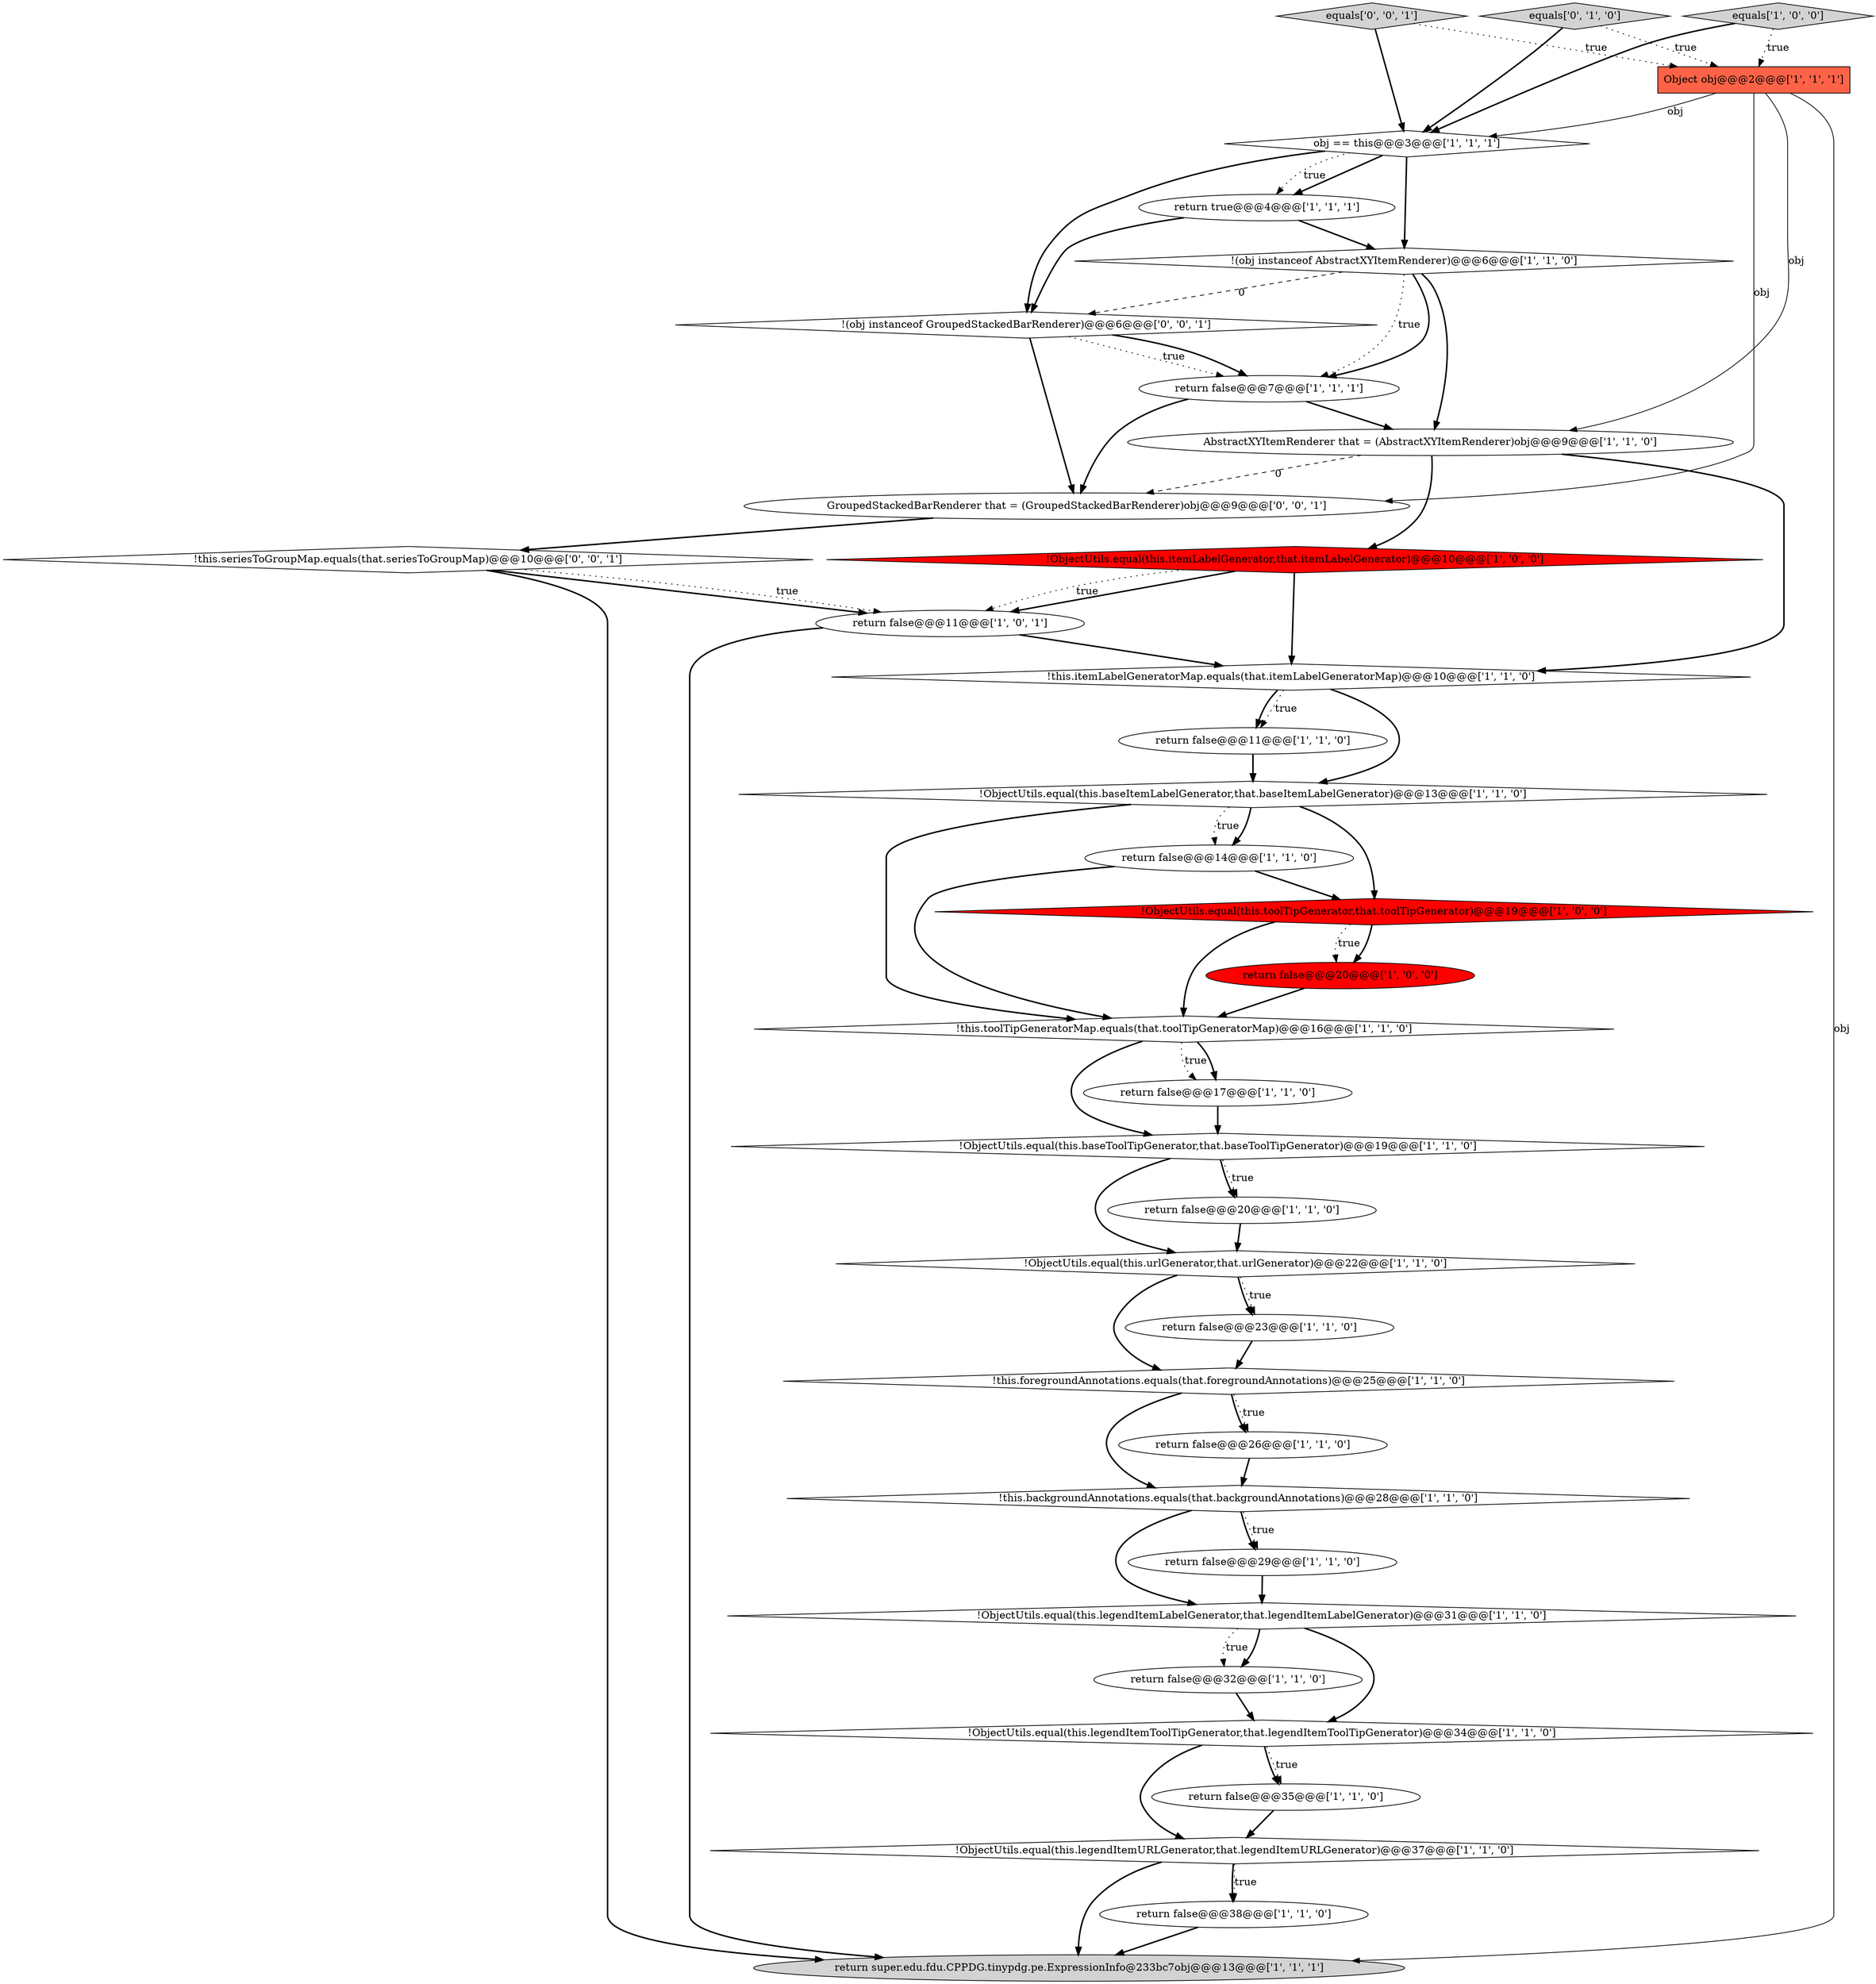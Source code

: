 digraph {
4 [style = filled, label = "obj == this@@@3@@@['1', '1', '1']", fillcolor = white, shape = diamond image = "AAA0AAABBB1BBB"];
19 [style = filled, label = "return false@@@14@@@['1', '1', '0']", fillcolor = white, shape = ellipse image = "AAA0AAABBB1BBB"];
27 [style = filled, label = "return false@@@23@@@['1', '1', '0']", fillcolor = white, shape = ellipse image = "AAA0AAABBB1BBB"];
7 [style = filled, label = "return false@@@29@@@['1', '1', '0']", fillcolor = white, shape = ellipse image = "AAA0AAABBB1BBB"];
6 [style = filled, label = "Object obj@@@2@@@['1', '1', '1']", fillcolor = tomato, shape = box image = "AAA0AAABBB1BBB"];
3 [style = filled, label = "return false@@@11@@@['1', '0', '1']", fillcolor = white, shape = ellipse image = "AAA0AAABBB1BBB"];
17 [style = filled, label = "return false@@@20@@@['1', '1', '0']", fillcolor = white, shape = ellipse image = "AAA0AAABBB1BBB"];
29 [style = filled, label = "!(obj instanceof AbstractXYItemRenderer)@@@6@@@['1', '1', '0']", fillcolor = white, shape = diamond image = "AAA0AAABBB1BBB"];
1 [style = filled, label = "equals['1', '0', '0']", fillcolor = lightgray, shape = diamond image = "AAA0AAABBB1BBB"];
26 [style = filled, label = "return false@@@17@@@['1', '1', '0']", fillcolor = white, shape = ellipse image = "AAA0AAABBB1BBB"];
13 [style = filled, label = "return false@@@7@@@['1', '1', '1']", fillcolor = white, shape = ellipse image = "AAA0AAABBB1BBB"];
14 [style = filled, label = "return false@@@26@@@['1', '1', '0']", fillcolor = white, shape = ellipse image = "AAA0AAABBB1BBB"];
18 [style = filled, label = "!ObjectUtils.equal(this.baseToolTipGenerator,that.baseToolTipGenerator)@@@19@@@['1', '1', '0']", fillcolor = white, shape = diamond image = "AAA0AAABBB1BBB"];
11 [style = filled, label = "!this.itemLabelGeneratorMap.equals(that.itemLabelGeneratorMap)@@@10@@@['1', '1', '0']", fillcolor = white, shape = diamond image = "AAA0AAABBB1BBB"];
12 [style = filled, label = "!ObjectUtils.equal(this.toolTipGenerator,that.toolTipGenerator)@@@19@@@['1', '0', '0']", fillcolor = red, shape = diamond image = "AAA1AAABBB1BBB"];
25 [style = filled, label = "!ObjectUtils.equal(this.baseItemLabelGenerator,that.baseItemLabelGenerator)@@@13@@@['1', '1', '0']", fillcolor = white, shape = diamond image = "AAA0AAABBB1BBB"];
2 [style = filled, label = "!ObjectUtils.equal(this.legendItemURLGenerator,that.legendItemURLGenerator)@@@37@@@['1', '1', '0']", fillcolor = white, shape = diamond image = "AAA0AAABBB1BBB"];
5 [style = filled, label = "!ObjectUtils.equal(this.legendItemLabelGenerator,that.legendItemLabelGenerator)@@@31@@@['1', '1', '0']", fillcolor = white, shape = diamond image = "AAA0AAABBB1BBB"];
35 [style = filled, label = "!this.seriesToGroupMap.equals(that.seriesToGroupMap)@@@10@@@['0', '0', '1']", fillcolor = white, shape = diamond image = "AAA0AAABBB3BBB"];
8 [style = filled, label = "!this.toolTipGeneratorMap.equals(that.toolTipGeneratorMap)@@@16@@@['1', '1', '0']", fillcolor = white, shape = diamond image = "AAA0AAABBB1BBB"];
20 [style = filled, label = "return false@@@35@@@['1', '1', '0']", fillcolor = white, shape = ellipse image = "AAA0AAABBB1BBB"];
0 [style = filled, label = "return super.edu.fdu.CPPDG.tinypdg.pe.ExpressionInfo@233bc7obj@@@13@@@['1', '1', '1']", fillcolor = lightgray, shape = ellipse image = "AAA0AAABBB1BBB"];
9 [style = filled, label = "return true@@@4@@@['1', '1', '1']", fillcolor = white, shape = ellipse image = "AAA0AAABBB1BBB"];
30 [style = filled, label = "return false@@@20@@@['1', '0', '0']", fillcolor = red, shape = ellipse image = "AAA1AAABBB1BBB"];
34 [style = filled, label = "!(obj instanceof GroupedStackedBarRenderer)@@@6@@@['0', '0', '1']", fillcolor = white, shape = diamond image = "AAA0AAABBB3BBB"];
32 [style = filled, label = "equals['0', '1', '0']", fillcolor = lightgray, shape = diamond image = "AAA0AAABBB2BBB"];
22 [style = filled, label = "!ObjectUtils.equal(this.itemLabelGenerator,that.itemLabelGenerator)@@@10@@@['1', '0', '0']", fillcolor = red, shape = diamond image = "AAA1AAABBB1BBB"];
16 [style = filled, label = "return false@@@32@@@['1', '1', '0']", fillcolor = white, shape = ellipse image = "AAA0AAABBB1BBB"];
15 [style = filled, label = "!this.foregroundAnnotations.equals(that.foregroundAnnotations)@@@25@@@['1', '1', '0']", fillcolor = white, shape = diamond image = "AAA0AAABBB1BBB"];
10 [style = filled, label = "return false@@@38@@@['1', '1', '0']", fillcolor = white, shape = ellipse image = "AAA0AAABBB1BBB"];
28 [style = filled, label = "!ObjectUtils.equal(this.legendItemToolTipGenerator,that.legendItemToolTipGenerator)@@@34@@@['1', '1', '0']", fillcolor = white, shape = diamond image = "AAA0AAABBB1BBB"];
23 [style = filled, label = "return false@@@11@@@['1', '1', '0']", fillcolor = white, shape = ellipse image = "AAA0AAABBB1BBB"];
33 [style = filled, label = "GroupedStackedBarRenderer that = (GroupedStackedBarRenderer)obj@@@9@@@['0', '0', '1']", fillcolor = white, shape = ellipse image = "AAA0AAABBB3BBB"];
24 [style = filled, label = "!this.backgroundAnnotations.equals(that.backgroundAnnotations)@@@28@@@['1', '1', '0']", fillcolor = white, shape = diamond image = "AAA0AAABBB1BBB"];
21 [style = filled, label = "!ObjectUtils.equal(this.urlGenerator,that.urlGenerator)@@@22@@@['1', '1', '0']", fillcolor = white, shape = diamond image = "AAA0AAABBB1BBB"];
31 [style = filled, label = "AbstractXYItemRenderer that = (AbstractXYItemRenderer)obj@@@9@@@['1', '1', '0']", fillcolor = white, shape = ellipse image = "AAA0AAABBB1BBB"];
36 [style = filled, label = "equals['0', '0', '1']", fillcolor = lightgray, shape = diamond image = "AAA0AAABBB3BBB"];
36->6 [style = dotted, label="true"];
4->9 [style = bold, label=""];
14->24 [style = bold, label=""];
8->26 [style = dotted, label="true"];
23->25 [style = bold, label=""];
1->4 [style = bold, label=""];
33->35 [style = bold, label=""];
31->33 [style = dashed, label="0"];
34->13 [style = dotted, label="true"];
31->22 [style = bold, label=""];
29->34 [style = dashed, label="0"];
35->3 [style = bold, label=""];
15->14 [style = bold, label=""];
32->6 [style = dotted, label="true"];
19->12 [style = bold, label=""];
21->27 [style = bold, label=""];
28->20 [style = bold, label=""];
28->20 [style = dotted, label="true"];
8->18 [style = bold, label=""];
21->15 [style = bold, label=""];
35->3 [style = dotted, label="true"];
29->31 [style = bold, label=""];
9->34 [style = bold, label=""];
11->23 [style = dotted, label="true"];
34->13 [style = bold, label=""];
34->33 [style = bold, label=""];
3->11 [style = bold, label=""];
26->18 [style = bold, label=""];
18->17 [style = bold, label=""];
36->4 [style = bold, label=""];
21->27 [style = dotted, label="true"];
12->30 [style = bold, label=""];
4->29 [style = bold, label=""];
13->33 [style = bold, label=""];
15->14 [style = dotted, label="true"];
5->28 [style = bold, label=""];
2->10 [style = bold, label=""];
12->30 [style = dotted, label="true"];
27->15 [style = bold, label=""];
31->11 [style = bold, label=""];
24->5 [style = bold, label=""];
19->8 [style = bold, label=""];
3->0 [style = bold, label=""];
20->2 [style = bold, label=""];
5->16 [style = bold, label=""];
22->3 [style = bold, label=""];
28->2 [style = bold, label=""];
35->0 [style = bold, label=""];
7->5 [style = bold, label=""];
2->0 [style = bold, label=""];
29->13 [style = dotted, label="true"];
16->28 [style = bold, label=""];
25->12 [style = bold, label=""];
12->8 [style = bold, label=""];
15->24 [style = bold, label=""];
10->0 [style = bold, label=""];
5->16 [style = dotted, label="true"];
6->4 [style = solid, label="obj"];
25->19 [style = bold, label=""];
22->3 [style = dotted, label="true"];
1->6 [style = dotted, label="true"];
25->8 [style = bold, label=""];
32->4 [style = bold, label=""];
18->17 [style = dotted, label="true"];
13->31 [style = bold, label=""];
30->8 [style = bold, label=""];
4->9 [style = dotted, label="true"];
18->21 [style = bold, label=""];
6->31 [style = solid, label="obj"];
24->7 [style = bold, label=""];
6->0 [style = solid, label="obj"];
25->19 [style = dotted, label="true"];
9->29 [style = bold, label=""];
11->23 [style = bold, label=""];
17->21 [style = bold, label=""];
24->7 [style = dotted, label="true"];
22->11 [style = bold, label=""];
4->34 [style = bold, label=""];
11->25 [style = bold, label=""];
2->10 [style = dotted, label="true"];
6->33 [style = solid, label="obj"];
8->26 [style = bold, label=""];
29->13 [style = bold, label=""];
}
